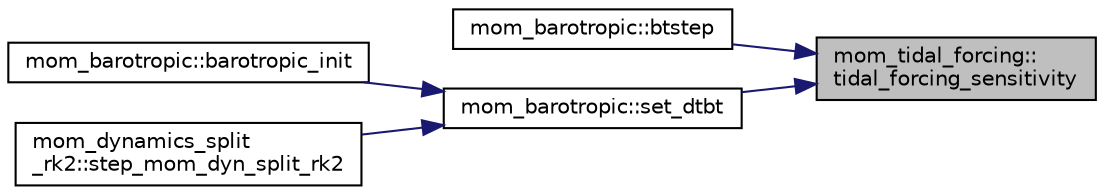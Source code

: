 digraph "mom_tidal_forcing::tidal_forcing_sensitivity"
{
 // INTERACTIVE_SVG=YES
 // LATEX_PDF_SIZE
  edge [fontname="Helvetica",fontsize="10",labelfontname="Helvetica",labelfontsize="10"];
  node [fontname="Helvetica",fontsize="10",shape=record];
  rankdir="RL";
  Node1 [label="mom_tidal_forcing::\ltidal_forcing_sensitivity",height=0.2,width=0.4,color="black", fillcolor="grey75", style="filled", fontcolor="black",tooltip="This subroutine calculates returns the partial derivative of the local geopotential height with the i..."];
  Node1 -> Node2 [dir="back",color="midnightblue",fontsize="10",style="solid",fontname="Helvetica"];
  Node2 [label="mom_barotropic::btstep",height=0.2,width=0.4,color="black", fillcolor="white", style="filled",URL="$namespacemom__barotropic.html#a1468df372a5d1dcb95e0b35d782895de",tooltip="This subroutine time steps the barotropic equations explicitly. For gravity waves,..."];
  Node1 -> Node3 [dir="back",color="midnightblue",fontsize="10",style="solid",fontname="Helvetica"];
  Node3 [label="mom_barotropic::set_dtbt",height=0.2,width=0.4,color="black", fillcolor="white", style="filled",URL="$namespacemom__barotropic.html#a486257b675aa4e81c2d1634b5288a67f",tooltip="This subroutine automatically determines an optimal value for dtbt based on some state of the ocean."];
  Node3 -> Node4 [dir="back",color="midnightblue",fontsize="10",style="solid",fontname="Helvetica"];
  Node4 [label="mom_barotropic::barotropic_init",height=0.2,width=0.4,color="black", fillcolor="white", style="filled",URL="$namespacemom__barotropic.html#a59244968890766632554a6d271ec4499",tooltip="barotropic_init initializes a number of time-invariant fields used in the barotropic calculation and ..."];
  Node3 -> Node5 [dir="back",color="midnightblue",fontsize="10",style="solid",fontname="Helvetica"];
  Node5 [label="mom_dynamics_split\l_rk2::step_mom_dyn_split_rk2",height=0.2,width=0.4,color="black", fillcolor="white", style="filled",URL="$namespacemom__dynamics__split__rk2.html#a976e700971f232fc11bc69b31d611c32",tooltip="RK2 splitting for time stepping MOM adiabatic dynamics."];
}
